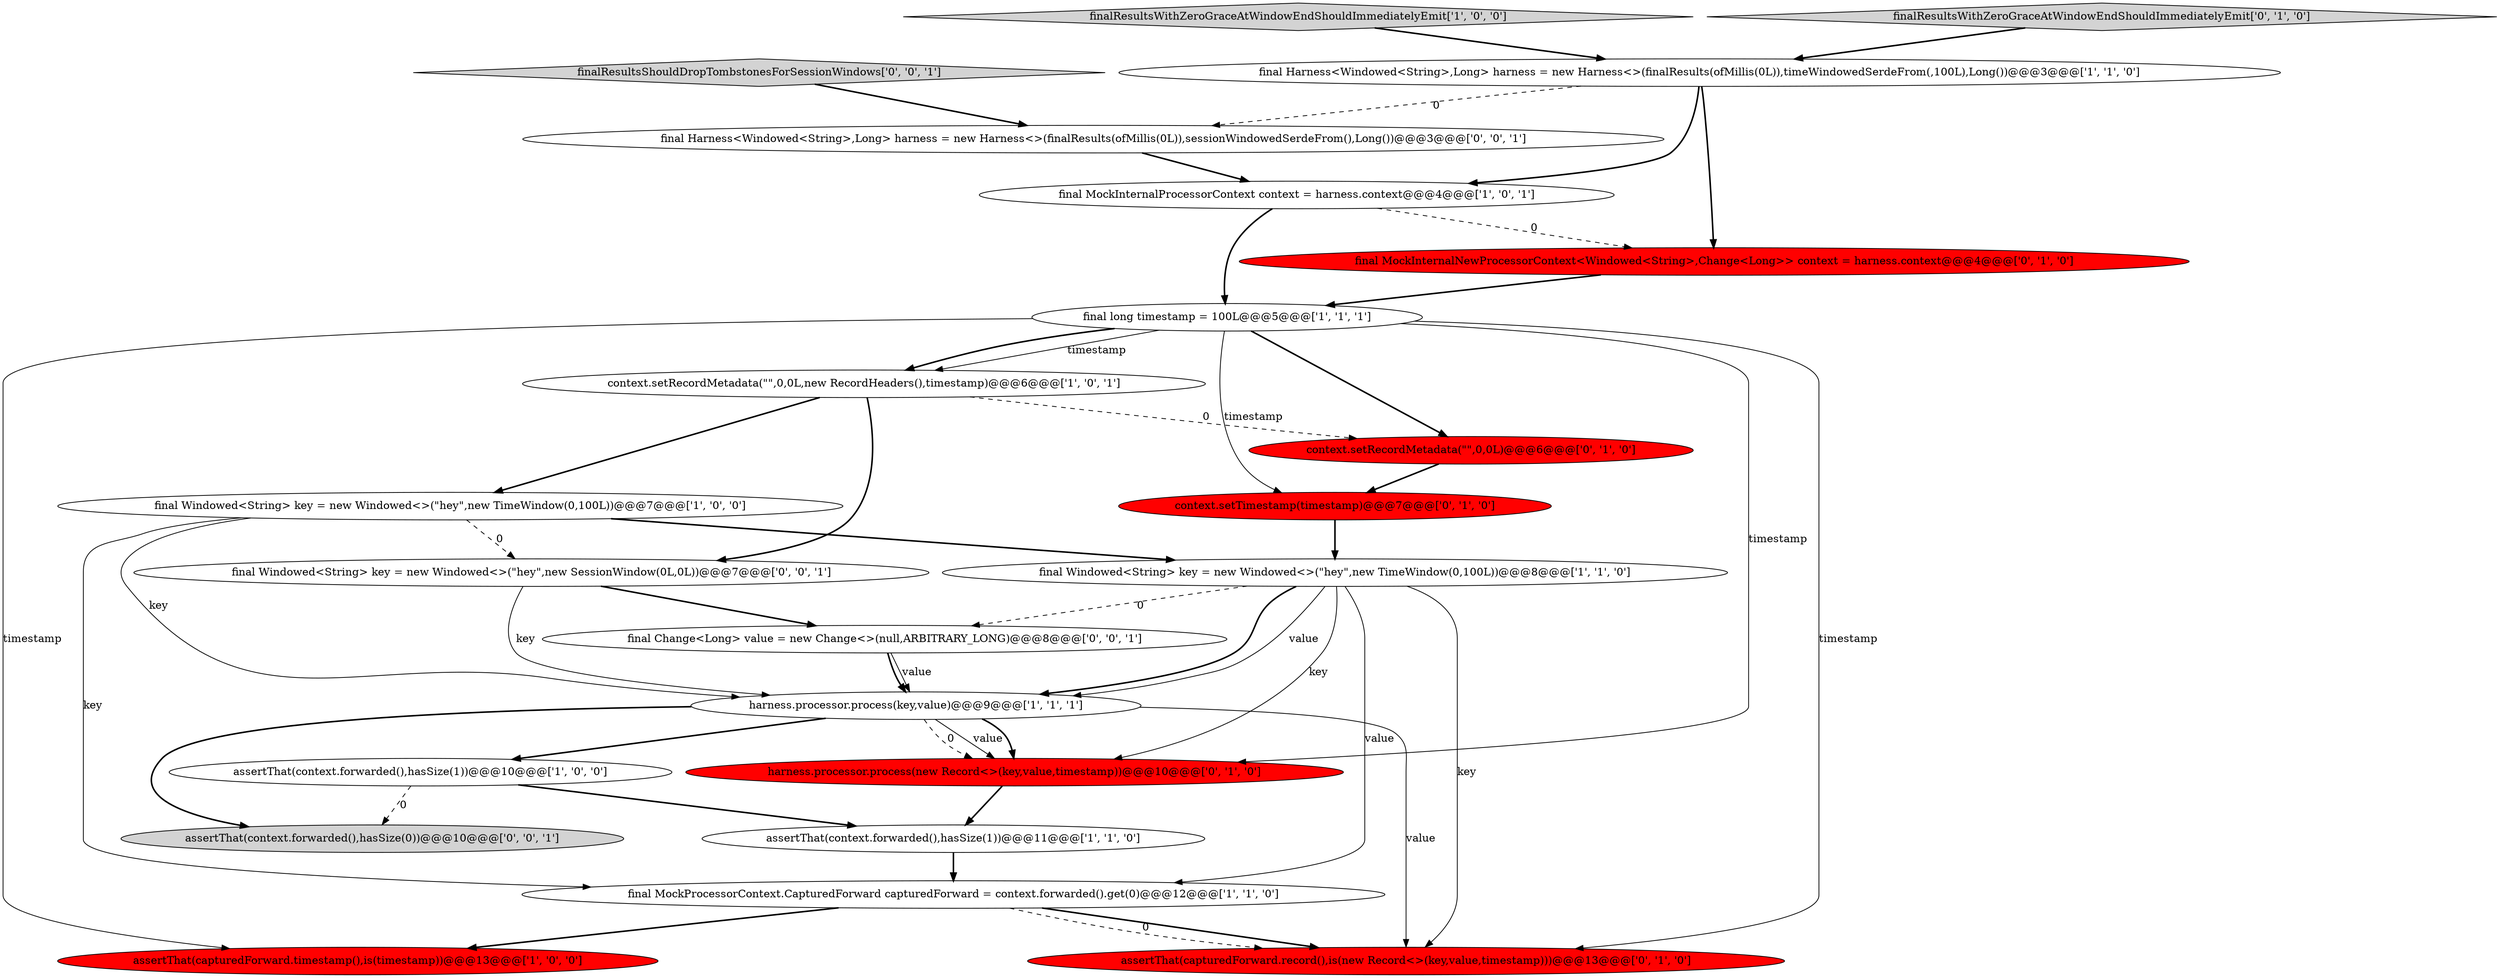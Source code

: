 digraph {
17 [style = filled, label = "harness.processor.process(new Record<>(key,value,timestamp))@@@10@@@['0', '1', '0']", fillcolor = red, shape = ellipse image = "AAA1AAABBB2BBB"];
18 [style = filled, label = "finalResultsShouldDropTombstonesForSessionWindows['0', '0', '1']", fillcolor = lightgray, shape = diamond image = "AAA0AAABBB3BBB"];
3 [style = filled, label = "assertThat(capturedForward.timestamp(),is(timestamp))@@@13@@@['1', '0', '0']", fillcolor = red, shape = ellipse image = "AAA1AAABBB1BBB"];
9 [style = filled, label = "finalResultsWithZeroGraceAtWindowEndShouldImmediatelyEmit['1', '0', '0']", fillcolor = lightgray, shape = diamond image = "AAA0AAABBB1BBB"];
0 [style = filled, label = "final Harness<Windowed<String>,Long> harness = new Harness<>(finalResults(ofMillis(0L)),timeWindowedSerdeFrom(,100L),Long())@@@3@@@['1', '1', '0']", fillcolor = white, shape = ellipse image = "AAA0AAABBB1BBB"];
22 [style = filled, label = "final Change<Long> value = new Change<>(null,ARBITRARY_LONG)@@@8@@@['0', '0', '1']", fillcolor = white, shape = ellipse image = "AAA0AAABBB3BBB"];
21 [style = filled, label = "final Harness<Windowed<String>,Long> harness = new Harness<>(finalResults(ofMillis(0L)),sessionWindowedSerdeFrom(),Long())@@@3@@@['0', '0', '1']", fillcolor = white, shape = ellipse image = "AAA0AAABBB3BBB"];
11 [style = filled, label = "final MockProcessorContext.CapturedForward capturedForward = context.forwarded().get(0)@@@12@@@['1', '1', '0']", fillcolor = white, shape = ellipse image = "AAA0AAABBB1BBB"];
2 [style = filled, label = "final long timestamp = 100L@@@5@@@['1', '1', '1']", fillcolor = white, shape = ellipse image = "AAA0AAABBB1BBB"];
7 [style = filled, label = "final Windowed<String> key = new Windowed<>(\"hey\",new TimeWindow(0,100L))@@@7@@@['1', '0', '0']", fillcolor = white, shape = ellipse image = "AAA0AAABBB1BBB"];
16 [style = filled, label = "finalResultsWithZeroGraceAtWindowEndShouldImmediatelyEmit['0', '1', '0']", fillcolor = lightgray, shape = diamond image = "AAA0AAABBB2BBB"];
6 [style = filled, label = "context.setRecordMetadata(\"\",0,0L,new RecordHeaders(),timestamp)@@@6@@@['1', '0', '1']", fillcolor = white, shape = ellipse image = "AAA0AAABBB1BBB"];
5 [style = filled, label = "assertThat(context.forwarded(),hasSize(1))@@@11@@@['1', '1', '0']", fillcolor = white, shape = ellipse image = "AAA0AAABBB1BBB"];
8 [style = filled, label = "assertThat(context.forwarded(),hasSize(1))@@@10@@@['1', '0', '0']", fillcolor = white, shape = ellipse image = "AAA0AAABBB1BBB"];
19 [style = filled, label = "assertThat(context.forwarded(),hasSize(0))@@@10@@@['0', '0', '1']", fillcolor = lightgray, shape = ellipse image = "AAA0AAABBB3BBB"];
1 [style = filled, label = "final MockInternalProcessorContext context = harness.context@@@4@@@['1', '0', '1']", fillcolor = white, shape = ellipse image = "AAA0AAABBB1BBB"];
10 [style = filled, label = "harness.processor.process(key,value)@@@9@@@['1', '1', '1']", fillcolor = white, shape = ellipse image = "AAA0AAABBB1BBB"];
12 [style = filled, label = "assertThat(capturedForward.record(),is(new Record<>(key,value,timestamp)))@@@13@@@['0', '1', '0']", fillcolor = red, shape = ellipse image = "AAA1AAABBB2BBB"];
4 [style = filled, label = "final Windowed<String> key = new Windowed<>(\"hey\",new TimeWindow(0,100L))@@@8@@@['1', '1', '0']", fillcolor = white, shape = ellipse image = "AAA0AAABBB1BBB"];
15 [style = filled, label = "final MockInternalNewProcessorContext<Windowed<String>,Change<Long>> context = harness.context@@@4@@@['0', '1', '0']", fillcolor = red, shape = ellipse image = "AAA1AAABBB2BBB"];
14 [style = filled, label = "context.setTimestamp(timestamp)@@@7@@@['0', '1', '0']", fillcolor = red, shape = ellipse image = "AAA1AAABBB2BBB"];
13 [style = filled, label = "context.setRecordMetadata(\"\",0,0L)@@@6@@@['0', '1', '0']", fillcolor = red, shape = ellipse image = "AAA1AAABBB2BBB"];
20 [style = filled, label = "final Windowed<String> key = new Windowed<>(\"hey\",new SessionWindow(0L,0L))@@@7@@@['0', '0', '1']", fillcolor = white, shape = ellipse image = "AAA0AAABBB3BBB"];
4->10 [style = bold, label=""];
8->19 [style = dashed, label="0"];
17->5 [style = bold, label=""];
15->2 [style = bold, label=""];
16->0 [style = bold, label=""];
9->0 [style = bold, label=""];
4->12 [style = solid, label="key"];
2->6 [style = bold, label=""];
10->17 [style = solid, label="value"];
1->15 [style = dashed, label="0"];
10->19 [style = bold, label=""];
2->3 [style = solid, label="timestamp"];
2->6 [style = solid, label="timestamp"];
2->17 [style = solid, label="timestamp"];
4->10 [style = solid, label="value"];
20->10 [style = solid, label="key"];
7->20 [style = dashed, label="0"];
10->17 [style = bold, label=""];
11->12 [style = bold, label=""];
4->22 [style = dashed, label="0"];
7->4 [style = bold, label=""];
11->12 [style = dashed, label="0"];
7->10 [style = solid, label="key"];
0->15 [style = bold, label=""];
20->22 [style = bold, label=""];
2->13 [style = bold, label=""];
6->20 [style = bold, label=""];
7->11 [style = solid, label="key"];
6->13 [style = dashed, label="0"];
10->8 [style = bold, label=""];
8->5 [style = bold, label=""];
11->3 [style = bold, label=""];
0->21 [style = dashed, label="0"];
0->1 [style = bold, label=""];
21->1 [style = bold, label=""];
22->10 [style = solid, label="value"];
22->10 [style = bold, label=""];
10->17 [style = dashed, label="0"];
2->12 [style = solid, label="timestamp"];
10->12 [style = solid, label="value"];
1->2 [style = bold, label=""];
5->11 [style = bold, label=""];
18->21 [style = bold, label=""];
6->7 [style = bold, label=""];
4->11 [style = solid, label="value"];
4->17 [style = solid, label="key"];
13->14 [style = bold, label=""];
2->14 [style = solid, label="timestamp"];
14->4 [style = bold, label=""];
}
